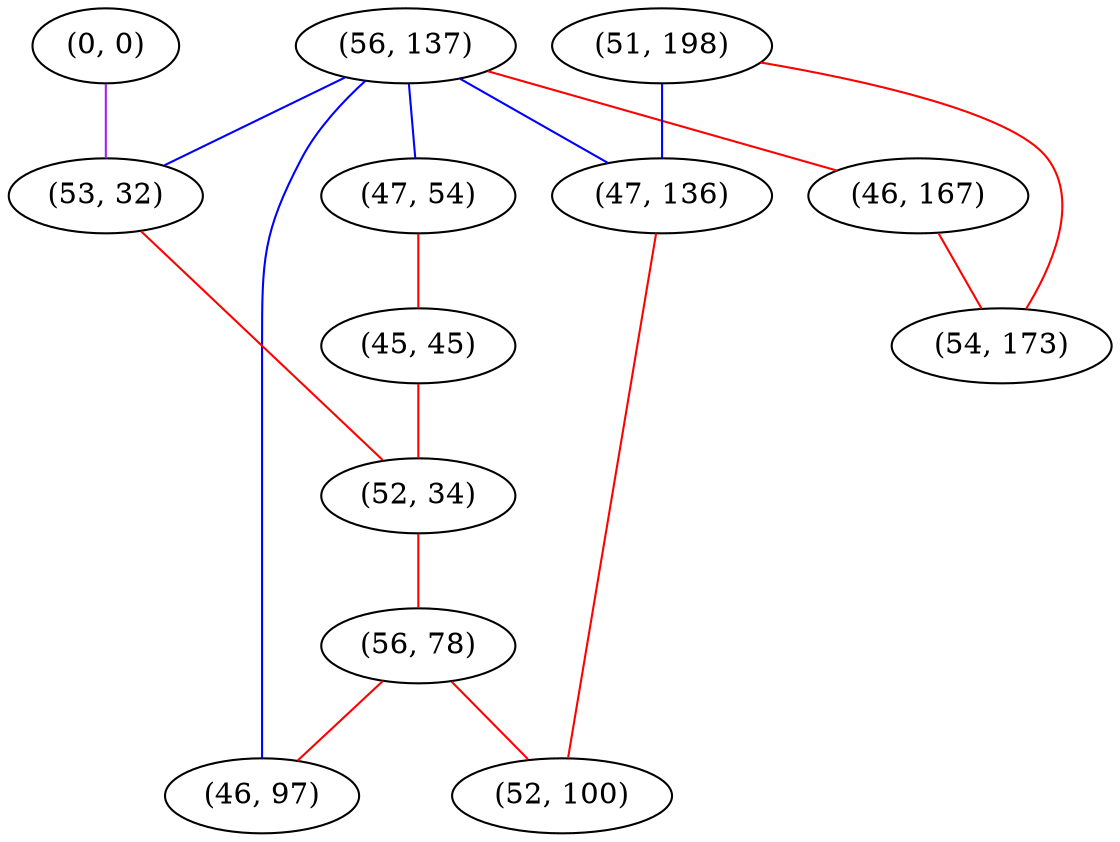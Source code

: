 graph "" {
"(56, 137)";
"(47, 54)";
"(0, 0)";
"(45, 45)";
"(53, 32)";
"(52, 34)";
"(46, 167)";
"(56, 78)";
"(46, 97)";
"(51, 198)";
"(47, 136)";
"(54, 173)";
"(52, 100)";
"(56, 137)" -- "(47, 136)"  [color=blue, key=0, weight=3];
"(56, 137)" -- "(46, 97)"  [color=blue, key=0, weight=3];
"(56, 137)" -- "(46, 167)"  [color=red, key=0, weight=1];
"(56, 137)" -- "(47, 54)"  [color=blue, key=0, weight=3];
"(56, 137)" -- "(53, 32)"  [color=blue, key=0, weight=3];
"(47, 54)" -- "(45, 45)"  [color=red, key=0, weight=1];
"(0, 0)" -- "(53, 32)"  [color=purple, key=0, weight=4];
"(45, 45)" -- "(52, 34)"  [color=red, key=0, weight=1];
"(53, 32)" -- "(52, 34)"  [color=red, key=0, weight=1];
"(52, 34)" -- "(56, 78)"  [color=red, key=0, weight=1];
"(46, 167)" -- "(54, 173)"  [color=red, key=0, weight=1];
"(56, 78)" -- "(46, 97)"  [color=red, key=0, weight=1];
"(56, 78)" -- "(52, 100)"  [color=red, key=0, weight=1];
"(51, 198)" -- "(47, 136)"  [color=blue, key=0, weight=3];
"(51, 198)" -- "(54, 173)"  [color=red, key=0, weight=1];
"(47, 136)" -- "(52, 100)"  [color=red, key=0, weight=1];
}
